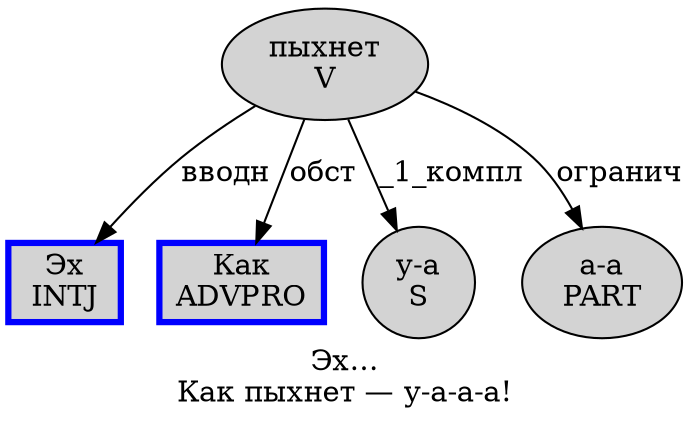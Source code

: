 digraph SENTENCE_4667 {
	graph [label="Эх…
Как пыхнет — у-а-а-а!"]
	node [style=filled]
		0 [label="Эх
INTJ" color=blue fillcolor=lightgray penwidth=3 shape=box]
		2 [label="Как
ADVPRO" color=blue fillcolor=lightgray penwidth=3 shape=box]
		3 [label="пыхнет
V" color="" fillcolor=lightgray penwidth=1 shape=ellipse]
		5 [label="у-а
S" color="" fillcolor=lightgray penwidth=1 shape=ellipse]
		7 [label="а-а
PART" color="" fillcolor=lightgray penwidth=1 shape=ellipse]
			3 -> 0 [label="вводн"]
			3 -> 2 [label="обст"]
			3 -> 5 [label="_1_компл"]
			3 -> 7 [label="огранич"]
}